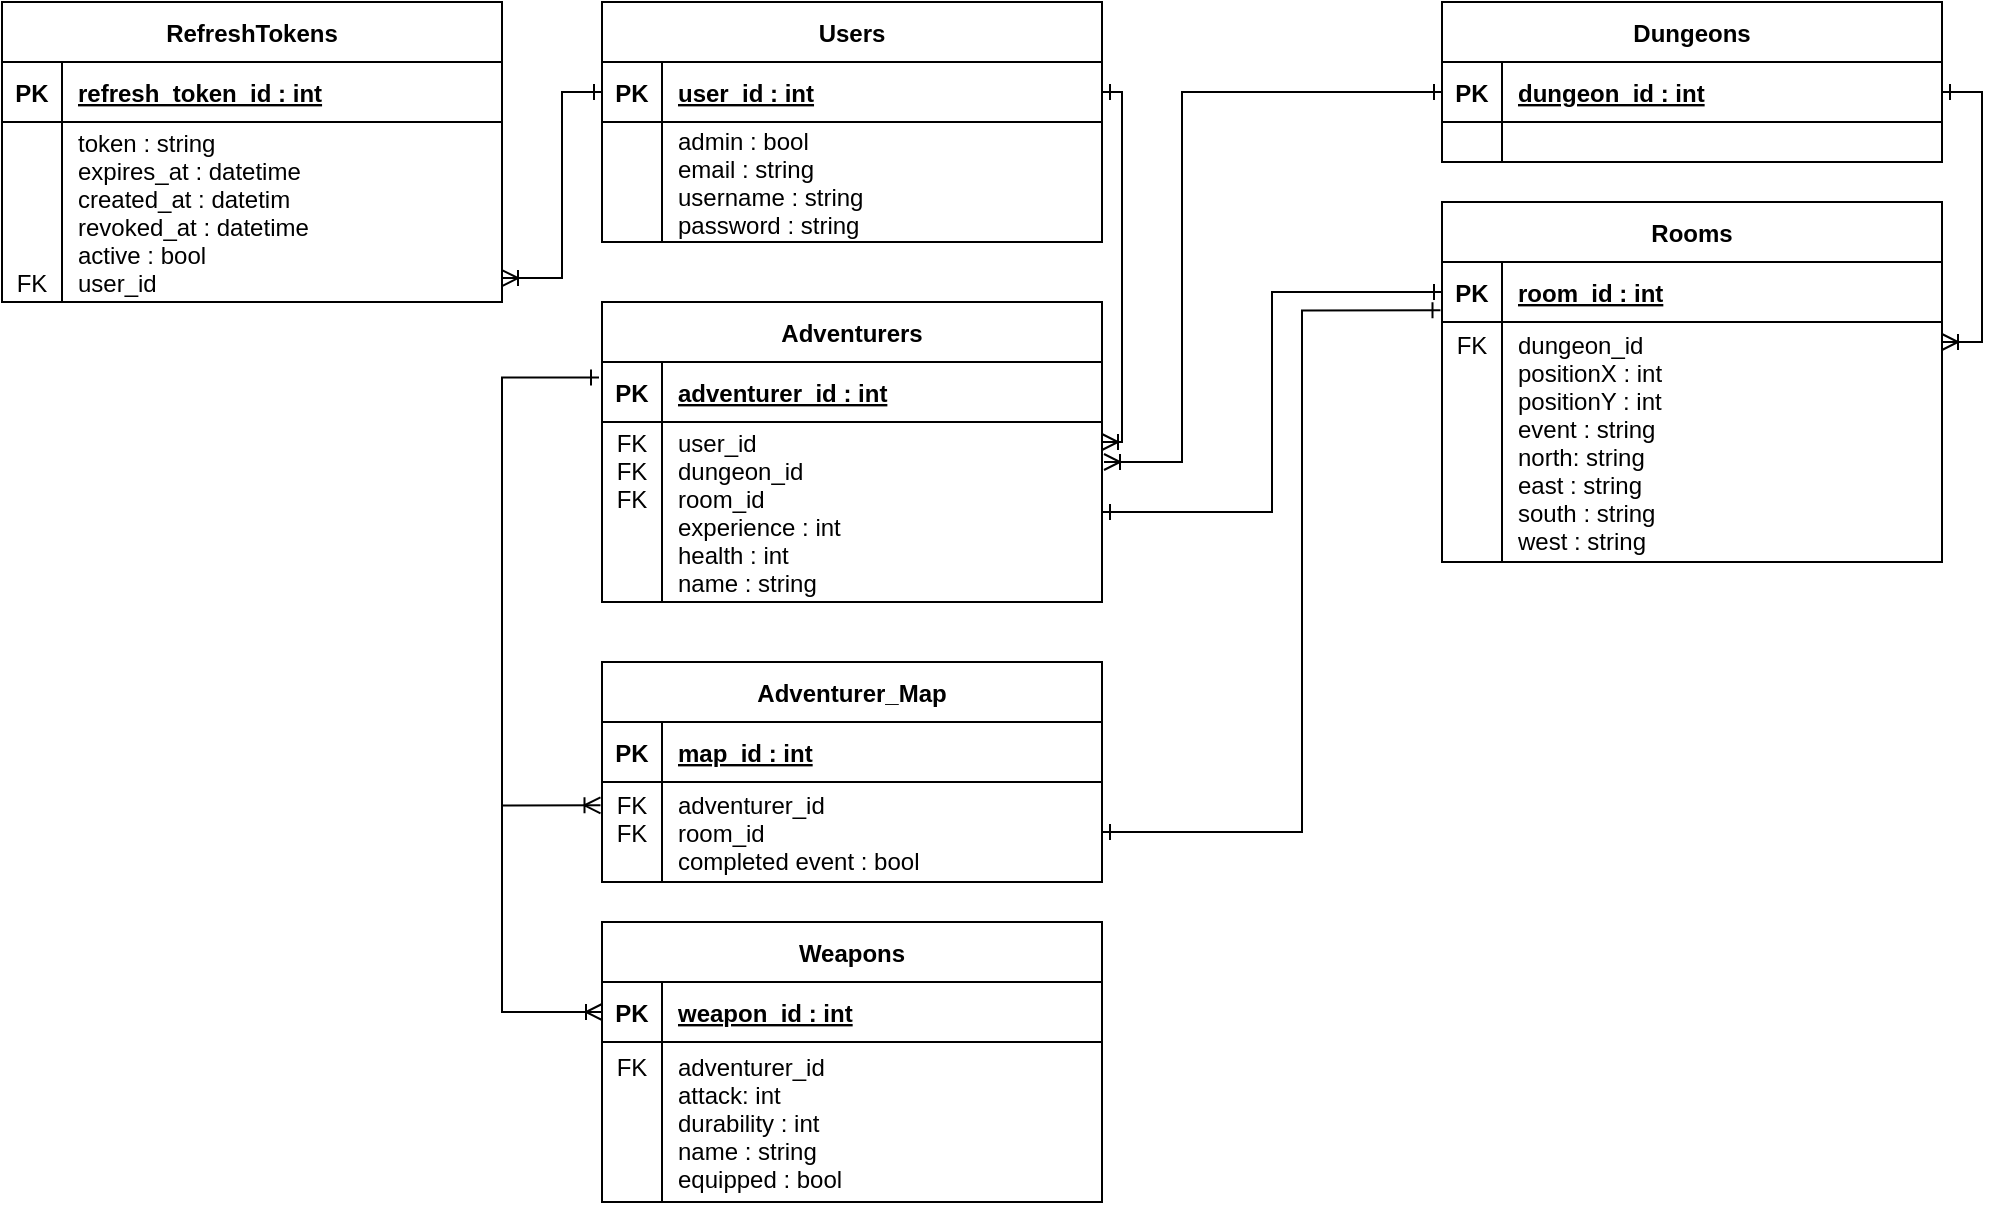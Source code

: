 <mxfile version="15.9.4" type="device"><diagram id="R2lEEEUBdFMjLlhIrx00" name="Page-1"><mxGraphModel dx="2272" dy="762" grid="1" gridSize="10" guides="1" tooltips="1" connect="1" arrows="1" fold="1" page="1" pageScale="1" pageWidth="850" pageHeight="1100" math="0" shadow="0" extFonts="Permanent Marker^https://fonts.googleapis.com/css?family=Permanent+Marker"><root><mxCell id="0"/><mxCell id="1" parent="0"/><mxCell id="aeh51tjurG49gec1VI62-1" value="Users" style="shape=table;startSize=30;container=1;collapsible=1;childLayout=tableLayout;fixedRows=1;rowLines=0;fontStyle=1;align=center;resizeLast=1;" parent="1" vertex="1"><mxGeometry x="70" y="40" width="250" height="120" as="geometry"/></mxCell><mxCell id="aeh51tjurG49gec1VI62-2" value="" style="shape=partialRectangle;collapsible=0;dropTarget=0;pointerEvents=0;fillColor=none;points=[[0,0.5],[1,0.5]];portConstraint=eastwest;top=0;left=0;right=0;bottom=1;" parent="aeh51tjurG49gec1VI62-1" vertex="1"><mxGeometry y="30" width="250" height="30" as="geometry"/></mxCell><mxCell id="aeh51tjurG49gec1VI62-3" value="PK" style="shape=partialRectangle;overflow=hidden;connectable=0;fillColor=none;top=0;left=0;bottom=0;right=0;fontStyle=1;" parent="aeh51tjurG49gec1VI62-2" vertex="1"><mxGeometry width="30" height="30" as="geometry"/></mxCell><mxCell id="aeh51tjurG49gec1VI62-4" value="user_id : int" style="shape=partialRectangle;overflow=hidden;connectable=0;fillColor=none;top=0;left=0;bottom=0;right=0;align=left;spacingLeft=6;fontStyle=5;" parent="aeh51tjurG49gec1VI62-2" vertex="1"><mxGeometry x="30" width="220" height="30" as="geometry"/></mxCell><mxCell id="aeh51tjurG49gec1VI62-5" value="" style="shape=partialRectangle;collapsible=0;dropTarget=0;pointerEvents=0;fillColor=none;points=[[0,0.5],[1,0.5]];portConstraint=eastwest;top=0;left=0;right=0;bottom=0;" parent="aeh51tjurG49gec1VI62-1" vertex="1"><mxGeometry y="60" width="250" height="60" as="geometry"/></mxCell><mxCell id="aeh51tjurG49gec1VI62-6" value="" style="shape=partialRectangle;overflow=hidden;connectable=0;fillColor=none;top=0;left=0;bottom=0;right=0;" parent="aeh51tjurG49gec1VI62-5" vertex="1"><mxGeometry width="30" height="60" as="geometry"/></mxCell><mxCell id="aeh51tjurG49gec1VI62-7" value="admin : bool&#10;email : string&#10;username : string&#10;password : string" style="shape=partialRectangle;overflow=hidden;connectable=0;fillColor=none;top=0;left=0;bottom=0;right=0;align=left;spacingLeft=6;" parent="aeh51tjurG49gec1VI62-5" vertex="1"><mxGeometry x="30" width="220" height="60" as="geometry"/></mxCell><mxCell id="aeh51tjurG49gec1VI62-8" value="Dungeons" style="shape=table;startSize=30;container=1;collapsible=1;childLayout=tableLayout;fixedRows=1;rowLines=0;fontStyle=1;align=center;resizeLast=1;" parent="1" vertex="1"><mxGeometry x="490" y="40" width="250" height="80" as="geometry"/></mxCell><mxCell id="aeh51tjurG49gec1VI62-9" value="" style="shape=partialRectangle;collapsible=0;dropTarget=0;pointerEvents=0;fillColor=none;points=[[0,0.5],[1,0.5]];portConstraint=eastwest;top=0;left=0;right=0;bottom=1;" parent="aeh51tjurG49gec1VI62-8" vertex="1"><mxGeometry y="30" width="250" height="30" as="geometry"/></mxCell><mxCell id="aeh51tjurG49gec1VI62-10" value="PK" style="shape=partialRectangle;overflow=hidden;connectable=0;fillColor=none;top=0;left=0;bottom=0;right=0;fontStyle=1;" parent="aeh51tjurG49gec1VI62-9" vertex="1"><mxGeometry width="30" height="30" as="geometry"/></mxCell><mxCell id="aeh51tjurG49gec1VI62-11" value="dungeon_id : int" style="shape=partialRectangle;overflow=hidden;connectable=0;fillColor=none;top=0;left=0;bottom=0;right=0;align=left;spacingLeft=6;fontStyle=5;" parent="aeh51tjurG49gec1VI62-9" vertex="1"><mxGeometry x="30" width="220" height="30" as="geometry"/></mxCell><mxCell id="aeh51tjurG49gec1VI62-12" value="" style="shape=partialRectangle;collapsible=0;dropTarget=0;pointerEvents=0;fillColor=none;points=[[0,0.5],[1,0.5]];portConstraint=eastwest;top=0;left=0;right=0;bottom=0;" parent="aeh51tjurG49gec1VI62-8" vertex="1"><mxGeometry y="60" width="250" height="20" as="geometry"/></mxCell><mxCell id="aeh51tjurG49gec1VI62-13" value="" style="shape=partialRectangle;overflow=hidden;connectable=0;fillColor=none;top=0;left=0;bottom=0;right=0;" parent="aeh51tjurG49gec1VI62-12" vertex="1"><mxGeometry width="30" height="20" as="geometry"/></mxCell><mxCell id="aeh51tjurG49gec1VI62-14" value="" style="shape=partialRectangle;overflow=hidden;connectable=0;fillColor=none;top=0;left=0;bottom=0;right=0;align=left;spacingLeft=6;" parent="aeh51tjurG49gec1VI62-12" vertex="1"><mxGeometry x="30" width="220" height="20" as="geometry"/></mxCell><mxCell id="aeh51tjurG49gec1VI62-15" value="Rooms" style="shape=table;startSize=30;container=1;collapsible=1;childLayout=tableLayout;fixedRows=1;rowLines=0;fontStyle=1;align=center;resizeLast=1;" parent="1" vertex="1"><mxGeometry x="490" y="140" width="250" height="180" as="geometry"/></mxCell><mxCell id="aeh51tjurG49gec1VI62-16" value="" style="shape=partialRectangle;collapsible=0;dropTarget=0;pointerEvents=0;fillColor=none;points=[[0,0.5],[1,0.5]];portConstraint=eastwest;top=0;left=0;right=0;bottom=1;" parent="aeh51tjurG49gec1VI62-15" vertex="1"><mxGeometry y="30" width="250" height="30" as="geometry"/></mxCell><mxCell id="aeh51tjurG49gec1VI62-17" value="PK" style="shape=partialRectangle;overflow=hidden;connectable=0;fillColor=none;top=0;left=0;bottom=0;right=0;fontStyle=1;" parent="aeh51tjurG49gec1VI62-16" vertex="1"><mxGeometry width="30" height="30" as="geometry"/></mxCell><mxCell id="aeh51tjurG49gec1VI62-18" value="room_id : int" style="shape=partialRectangle;overflow=hidden;connectable=0;fillColor=none;top=0;left=0;bottom=0;right=0;align=left;spacingLeft=6;fontStyle=5;" parent="aeh51tjurG49gec1VI62-16" vertex="1"><mxGeometry x="30" width="220" height="30" as="geometry"/></mxCell><mxCell id="aeh51tjurG49gec1VI62-19" value="" style="shape=partialRectangle;collapsible=0;dropTarget=0;pointerEvents=0;fillColor=none;points=[[0,0.5],[1,0.5]];portConstraint=eastwest;top=0;left=0;right=0;bottom=0;" parent="aeh51tjurG49gec1VI62-15" vertex="1"><mxGeometry y="60" width="250" height="120" as="geometry"/></mxCell><mxCell id="aeh51tjurG49gec1VI62-20" value="FK&#10;&#10;&#10;&#10;&#10;&#10;&#10;" style="shape=partialRectangle;overflow=hidden;connectable=0;fillColor=none;top=0;left=0;bottom=0;right=0;" parent="aeh51tjurG49gec1VI62-19" vertex="1"><mxGeometry width="30" height="120" as="geometry"/></mxCell><mxCell id="aeh51tjurG49gec1VI62-21" value="dungeon_id&#10;positionX : int&#10;positionY : int&#10;event : string&#10;north: string&#10;east : string&#10;south : string&#10;west : string" style="shape=partialRectangle;overflow=hidden;connectable=0;fillColor=none;top=0;left=0;bottom=0;right=0;align=left;spacingLeft=6;" parent="aeh51tjurG49gec1VI62-19" vertex="1"><mxGeometry x="30" width="220" height="120" as="geometry"/></mxCell><mxCell id="aeh51tjurG49gec1VI62-93" style="edgeStyle=orthogonalEdgeStyle;rounded=0;orthogonalLoop=1;jettySize=auto;html=1;startArrow=ERoneToMany;startFill=0;endArrow=ERone;endFill=0;" parent="1" edge="1"><mxGeometry relative="1" as="geometry"><Array as="points"><mxPoint x="360" y="270"/><mxPoint x="360" y="85"/></Array><mxPoint x="490" y="85" as="targetPoint"/><mxPoint x="321" y="270" as="sourcePoint"/></mxGeometry></mxCell><mxCell id="aeh51tjurG49gec1VI62-29" value="Adventurers" style="shape=table;startSize=30;container=1;collapsible=1;childLayout=tableLayout;fixedRows=1;rowLines=0;fontStyle=1;align=center;resizeLast=1;" parent="1" vertex="1"><mxGeometry x="70" y="190" width="250" height="150" as="geometry"/></mxCell><mxCell id="aeh51tjurG49gec1VI62-30" value="" style="shape=partialRectangle;collapsible=0;dropTarget=0;pointerEvents=0;fillColor=none;points=[[0,0.5],[1,0.5]];portConstraint=eastwest;top=0;left=0;right=0;bottom=1;" parent="aeh51tjurG49gec1VI62-29" vertex="1"><mxGeometry y="30" width="250" height="30" as="geometry"/></mxCell><mxCell id="aeh51tjurG49gec1VI62-31" value="PK" style="shape=partialRectangle;overflow=hidden;connectable=0;fillColor=none;top=0;left=0;bottom=0;right=0;fontStyle=1;" parent="aeh51tjurG49gec1VI62-30" vertex="1"><mxGeometry width="30" height="30" as="geometry"><mxRectangle width="30" height="30" as="alternateBounds"/></mxGeometry></mxCell><mxCell id="aeh51tjurG49gec1VI62-32" value="adventurer_id : int" style="shape=partialRectangle;overflow=hidden;connectable=0;fillColor=none;top=0;left=0;bottom=0;right=0;align=left;spacingLeft=6;fontStyle=5;" parent="aeh51tjurG49gec1VI62-30" vertex="1"><mxGeometry x="30" width="220" height="30" as="geometry"><mxRectangle width="220" height="30" as="alternateBounds"/></mxGeometry></mxCell><mxCell id="aeh51tjurG49gec1VI62-33" value="" style="shape=partialRectangle;collapsible=0;dropTarget=0;pointerEvents=0;fillColor=none;points=[[0,0.5],[1,0.5]];portConstraint=eastwest;top=0;left=0;right=0;bottom=0;" parent="aeh51tjurG49gec1VI62-29" vertex="1"><mxGeometry y="60" width="250" height="90" as="geometry"/></mxCell><mxCell id="aeh51tjurG49gec1VI62-34" value="FK&#10;FK&#10;FK&#10;&#10;&#10;" style="shape=partialRectangle;overflow=hidden;connectable=0;fillColor=none;top=0;left=0;bottom=0;right=0;" parent="aeh51tjurG49gec1VI62-33" vertex="1"><mxGeometry width="30" height="90" as="geometry"><mxRectangle width="30" height="90" as="alternateBounds"/></mxGeometry></mxCell><mxCell id="aeh51tjurG49gec1VI62-35" value="user_id&#10;dungeon_id&#10;room_id&#10;experience : int&#10;health : int&#10;name : string" style="shape=partialRectangle;overflow=hidden;connectable=0;fillColor=none;top=0;left=0;bottom=0;right=0;align=left;spacingLeft=6;" parent="aeh51tjurG49gec1VI62-33" vertex="1"><mxGeometry x="30" width="220" height="90" as="geometry"><mxRectangle width="220" height="90" as="alternateBounds"/></mxGeometry></mxCell><mxCell id="aeh51tjurG49gec1VI62-43" value="Weapons" style="shape=table;startSize=30;container=1;collapsible=1;childLayout=tableLayout;fixedRows=1;rowLines=0;fontStyle=1;align=center;resizeLast=1;" parent="1" vertex="1"><mxGeometry x="70" y="500" width="250" height="140" as="geometry"/></mxCell><mxCell id="aeh51tjurG49gec1VI62-44" value="" style="shape=partialRectangle;collapsible=0;dropTarget=0;pointerEvents=0;fillColor=none;points=[[0,0.5],[1,0.5]];portConstraint=eastwest;top=0;left=0;right=0;bottom=1;" parent="aeh51tjurG49gec1VI62-43" vertex="1"><mxGeometry y="30" width="250" height="30" as="geometry"/></mxCell><mxCell id="aeh51tjurG49gec1VI62-45" value="PK" style="shape=partialRectangle;overflow=hidden;connectable=0;fillColor=none;top=0;left=0;bottom=0;right=0;fontStyle=1;" parent="aeh51tjurG49gec1VI62-44" vertex="1"><mxGeometry width="30" height="30" as="geometry"><mxRectangle width="30" height="30" as="alternateBounds"/></mxGeometry></mxCell><mxCell id="aeh51tjurG49gec1VI62-46" value="weapon_id : int" style="shape=partialRectangle;overflow=hidden;connectable=0;fillColor=none;top=0;left=0;bottom=0;right=0;align=left;spacingLeft=6;fontStyle=5;" parent="aeh51tjurG49gec1VI62-44" vertex="1"><mxGeometry x="30" width="220" height="30" as="geometry"><mxRectangle width="220" height="30" as="alternateBounds"/></mxGeometry></mxCell><mxCell id="aeh51tjurG49gec1VI62-47" value="" style="shape=partialRectangle;collapsible=0;dropTarget=0;pointerEvents=0;fillColor=none;points=[[0,0.5],[1,0.5]];portConstraint=eastwest;top=0;left=0;right=0;bottom=0;" parent="aeh51tjurG49gec1VI62-43" vertex="1"><mxGeometry y="60" width="250" height="80" as="geometry"/></mxCell><mxCell id="aeh51tjurG49gec1VI62-48" value="FK&#10;&#10;&#10;&#10;" style="shape=partialRectangle;overflow=hidden;connectable=0;fillColor=none;top=0;left=0;bottom=0;right=0;" parent="aeh51tjurG49gec1VI62-47" vertex="1"><mxGeometry width="30" height="80" as="geometry"><mxRectangle width="30" height="80" as="alternateBounds"/></mxGeometry></mxCell><mxCell id="aeh51tjurG49gec1VI62-49" value="adventurer_id&#10;attack: int&#10;durability : int&#10;name : string&#10;equipped : bool" style="shape=partialRectangle;overflow=hidden;connectable=0;fillColor=none;top=0;left=0;bottom=0;right=0;align=left;spacingLeft=6;" parent="aeh51tjurG49gec1VI62-47" vertex="1"><mxGeometry x="30" width="220" height="80" as="geometry"><mxRectangle width="220" height="80" as="alternateBounds"/></mxGeometry></mxCell><mxCell id="aeh51tjurG49gec1VI62-64" value="Adventurer_Map" style="shape=table;startSize=30;container=1;collapsible=1;childLayout=tableLayout;fixedRows=1;rowLines=0;fontStyle=1;align=center;resizeLast=1;" parent="1" vertex="1"><mxGeometry x="70" y="370" width="250" height="110" as="geometry"/></mxCell><mxCell id="aeh51tjurG49gec1VI62-65" value="" style="shape=partialRectangle;collapsible=0;dropTarget=0;pointerEvents=0;fillColor=none;points=[[0,0.5],[1,0.5]];portConstraint=eastwest;top=0;left=0;right=0;bottom=1;" parent="aeh51tjurG49gec1VI62-64" vertex="1"><mxGeometry y="30" width="250" height="30" as="geometry"/></mxCell><mxCell id="aeh51tjurG49gec1VI62-66" value="PK" style="shape=partialRectangle;overflow=hidden;connectable=0;fillColor=none;top=0;left=0;bottom=0;right=0;fontStyle=1;" parent="aeh51tjurG49gec1VI62-65" vertex="1"><mxGeometry width="30" height="30" as="geometry"><mxRectangle width="30" height="30" as="alternateBounds"/></mxGeometry></mxCell><mxCell id="aeh51tjurG49gec1VI62-67" value="map_id : int" style="shape=partialRectangle;overflow=hidden;connectable=0;fillColor=none;top=0;left=0;bottom=0;right=0;align=left;spacingLeft=6;fontStyle=5;" parent="aeh51tjurG49gec1VI62-65" vertex="1"><mxGeometry x="30" width="220" height="30" as="geometry"><mxRectangle width="220" height="30" as="alternateBounds"/></mxGeometry></mxCell><mxCell id="aeh51tjurG49gec1VI62-68" value="" style="shape=partialRectangle;collapsible=0;dropTarget=0;pointerEvents=0;fillColor=none;points=[[0,0.5],[1,0.5]];portConstraint=eastwest;top=0;left=0;right=0;bottom=0;" parent="aeh51tjurG49gec1VI62-64" vertex="1"><mxGeometry y="60" width="250" height="50" as="geometry"/></mxCell><mxCell id="aeh51tjurG49gec1VI62-69" value="FK&#10;FK&#10;" style="shape=partialRectangle;overflow=hidden;connectable=0;fillColor=none;top=0;left=0;bottom=0;right=0;" parent="aeh51tjurG49gec1VI62-68" vertex="1"><mxGeometry width="30" height="50" as="geometry"><mxRectangle width="30" height="50" as="alternateBounds"/></mxGeometry></mxCell><mxCell id="aeh51tjurG49gec1VI62-70" value="adventurer_id&#10;room_id&#10;completed event : bool" style="shape=partialRectangle;overflow=hidden;connectable=0;fillColor=none;top=0;left=0;bottom=0;right=0;align=left;spacingLeft=6;" parent="aeh51tjurG49gec1VI62-68" vertex="1"><mxGeometry x="30" width="220" height="50" as="geometry"><mxRectangle width="220" height="50" as="alternateBounds"/></mxGeometry></mxCell><mxCell id="aeh51tjurG49gec1VI62-92" style="edgeStyle=orthogonalEdgeStyle;rounded=0;orthogonalLoop=1;jettySize=auto;html=1;startArrow=ERoneToMany;startFill=0;endArrow=ERone;endFill=0;" parent="1" source="aeh51tjurG49gec1VI62-33" edge="1"><mxGeometry relative="1" as="geometry"><mxPoint x="320" y="85" as="targetPoint"/><Array as="points"><mxPoint x="330" y="260"/><mxPoint x="330" y="85"/></Array></mxGeometry></mxCell><mxCell id="aeh51tjurG49gec1VI62-94" style="edgeStyle=orthogonalEdgeStyle;rounded=0;orthogonalLoop=1;jettySize=auto;html=1;startArrow=ERone;startFill=0;endArrow=ERoneToMany;endFill=0;" parent="1" source="aeh51tjurG49gec1VI62-9" edge="1"><mxGeometry relative="1" as="geometry"><mxPoint x="740" y="210" as="targetPoint"/><Array as="points"><mxPoint x="760" y="85"/><mxPoint x="760" y="210"/></Array></mxGeometry></mxCell><mxCell id="aeh51tjurG49gec1VI62-95" style="edgeStyle=orthogonalEdgeStyle;rounded=0;orthogonalLoop=1;jettySize=auto;html=1;entryX=0;entryY=0.5;entryDx=0;entryDy=0;startArrow=ERone;startFill=0;endArrow=ERone;endFill=0;" parent="1" source="aeh51tjurG49gec1VI62-33" target="aeh51tjurG49gec1VI62-16" edge="1"><mxGeometry relative="1" as="geometry"/></mxCell><mxCell id="aeh51tjurG49gec1VI62-96" style="edgeStyle=orthogonalEdgeStyle;rounded=0;orthogonalLoop=1;jettySize=auto;html=1;startArrow=ERoneToMany;startFill=0;endArrow=none;endFill=0;exitX=-0.003;exitY=0.233;exitDx=0;exitDy=0;exitPerimeter=0;" parent="1" source="aeh51tjurG49gec1VI62-68" edge="1"><mxGeometry relative="1" as="geometry"><Array as="points"><mxPoint x="20" y="442"/><mxPoint x="20" y="242"/></Array><mxPoint x="20" y="270" as="targetPoint"/></mxGeometry></mxCell><mxCell id="aeh51tjurG49gec1VI62-97" style="edgeStyle=orthogonalEdgeStyle;rounded=0;orthogonalLoop=1;jettySize=auto;html=1;entryX=-0.003;entryY=0.805;entryDx=0;entryDy=0;entryPerimeter=0;startArrow=ERone;startFill=0;endArrow=ERone;endFill=0;exitX=1;exitY=0.5;exitDx=0;exitDy=0;" parent="1" source="aeh51tjurG49gec1VI62-68" target="aeh51tjurG49gec1VI62-16" edge="1"><mxGeometry relative="1" as="geometry"><Array as="points"><mxPoint x="420" y="455"/><mxPoint x="420" y="194"/></Array></mxGeometry></mxCell><mxCell id="aeh51tjurG49gec1VI62-98" style="edgeStyle=orthogonalEdgeStyle;rounded=0;orthogonalLoop=1;jettySize=auto;html=1;startArrow=ERoneToMany;startFill=0;endArrow=ERone;endFill=0;entryX=-0.006;entryY=0.257;entryDx=0;entryDy=0;entryPerimeter=0;exitX=0;exitY=0.5;exitDx=0;exitDy=0;" parent="1" source="aeh51tjurG49gec1VI62-44" target="aeh51tjurG49gec1VI62-30" edge="1"><mxGeometry relative="1" as="geometry"><mxPoint x="60" y="220" as="targetPoint"/><Array as="points"><mxPoint x="20" y="545"/><mxPoint x="20" y="228"/></Array></mxGeometry></mxCell><mxCell id="2sRjFsI6N0OxguOoM-qy-1" value="RefreshTokens" style="shape=table;startSize=30;container=1;collapsible=1;childLayout=tableLayout;fixedRows=1;rowLines=0;fontStyle=1;align=center;resizeLast=1;" parent="1" vertex="1"><mxGeometry x="-230" y="40" width="250" height="150" as="geometry"/></mxCell><mxCell id="2sRjFsI6N0OxguOoM-qy-2" value="" style="shape=partialRectangle;collapsible=0;dropTarget=0;pointerEvents=0;fillColor=none;points=[[0,0.5],[1,0.5]];portConstraint=eastwest;top=0;left=0;right=0;bottom=1;" parent="2sRjFsI6N0OxguOoM-qy-1" vertex="1"><mxGeometry y="30" width="250" height="30" as="geometry"/></mxCell><mxCell id="2sRjFsI6N0OxguOoM-qy-3" value="PK" style="shape=partialRectangle;overflow=hidden;connectable=0;fillColor=none;top=0;left=0;bottom=0;right=0;fontStyle=1;" parent="2sRjFsI6N0OxguOoM-qy-2" vertex="1"><mxGeometry width="30" height="30" as="geometry"><mxRectangle width="30" height="30" as="alternateBounds"/></mxGeometry></mxCell><mxCell id="2sRjFsI6N0OxguOoM-qy-4" value="refresh_token_id : int" style="shape=partialRectangle;overflow=hidden;connectable=0;fillColor=none;top=0;left=0;bottom=0;right=0;align=left;spacingLeft=6;fontStyle=5;" parent="2sRjFsI6N0OxguOoM-qy-2" vertex="1"><mxGeometry x="30" width="220" height="30" as="geometry"><mxRectangle width="220" height="30" as="alternateBounds"/></mxGeometry></mxCell><mxCell id="2sRjFsI6N0OxguOoM-qy-5" value="" style="shape=partialRectangle;collapsible=0;dropTarget=0;pointerEvents=0;fillColor=none;points=[[0,0.5],[1,0.5]];portConstraint=eastwest;top=0;left=0;right=0;bottom=0;" parent="2sRjFsI6N0OxguOoM-qy-1" vertex="1"><mxGeometry y="60" width="250" height="90" as="geometry"/></mxCell><mxCell id="2sRjFsI6N0OxguOoM-qy-6" value="&#10;&#10;&#10;&#10;&#10;FK" style="shape=partialRectangle;overflow=hidden;connectable=0;fillColor=none;top=0;left=0;bottom=0;right=0;" parent="2sRjFsI6N0OxguOoM-qy-5" vertex="1"><mxGeometry width="30" height="90" as="geometry"><mxRectangle width="30" height="90" as="alternateBounds"/></mxGeometry></mxCell><mxCell id="2sRjFsI6N0OxguOoM-qy-7" value="token : string&#10;expires_at : datetime&#10;created_at : datetim&#10;revoked_at : datetime&#10;active : bool&#10;user_id" style="shape=partialRectangle;overflow=hidden;connectable=0;fillColor=none;top=0;left=0;bottom=0;right=0;align=left;spacingLeft=6;" parent="2sRjFsI6N0OxguOoM-qy-5" vertex="1"><mxGeometry x="30" width="220" height="90" as="geometry"><mxRectangle width="220" height="90" as="alternateBounds"/></mxGeometry></mxCell><mxCell id="2sRjFsI6N0OxguOoM-qy-11" style="edgeStyle=orthogonalEdgeStyle;rounded=0;orthogonalLoop=1;jettySize=auto;html=1;entryX=0;entryY=0.5;entryDx=0;entryDy=0;startArrow=ERoneToMany;startFill=0;endArrow=ERone;endFill=0;exitX=1;exitY=0.867;exitDx=0;exitDy=0;exitPerimeter=0;" parent="1" source="2sRjFsI6N0OxguOoM-qy-5" target="aeh51tjurG49gec1VI62-2" edge="1"><mxGeometry relative="1" as="geometry"><Array as="points"><mxPoint x="50" y="178"/><mxPoint x="50" y="85"/></Array><mxPoint x="80" y="410" as="sourcePoint"/><mxPoint x="78.75" y="251.6" as="targetPoint"/></mxGeometry></mxCell></root></mxGraphModel></diagram></mxfile>